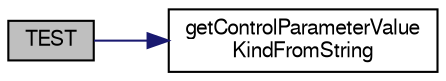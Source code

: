 digraph "TEST"
{
  edge [fontname="FreeSans",fontsize="10",labelfontname="FreeSans",labelfontsize="10"];
  node [fontname="FreeSans",fontsize="10",shape=record];
  rankdir="LR";
  Node1 [label="TEST",height=0.2,width=0.4,color="black", fillcolor="grey75", style="filled", fontcolor="black"];
  Node1 -> Node2 [color="midnightblue",fontsize="10",style="solid",fontname="FreeSans"];
  Node2 [label="getControlParameterValue\lKindFromString",height=0.2,width=0.4,color="black", fillcolor="white", style="filled",URL="$d2/d01/_control_parameters_8h.html#a49f66b4d586d9f1e4eb1d789abb5098f"];
}
